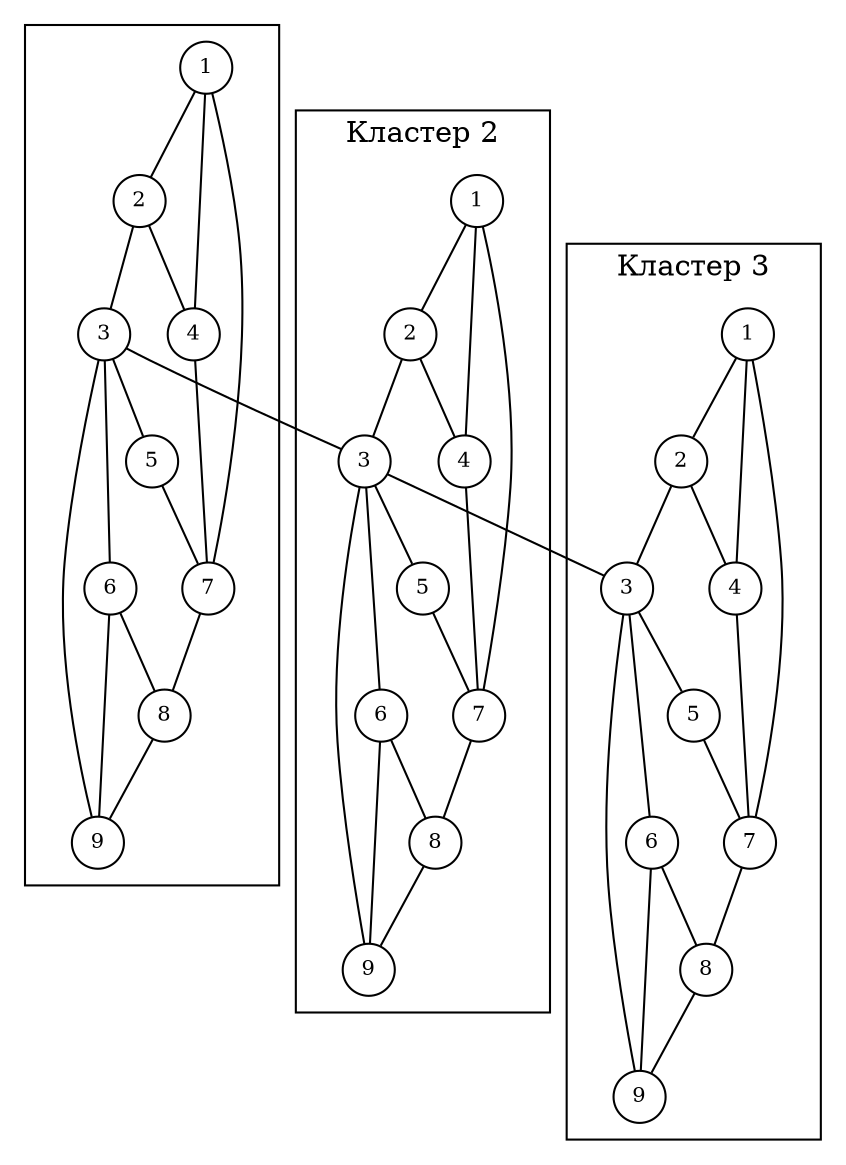 graph {
	overlap=false;
	splines=true;
	node [
		shape=circle,
		fixedsize=true, # don't allow nodes to change sizes dynamically
		width=0.35, # relative to the underlying coordinate grid?
		color="black", # node border color (X11 or HTML colors)
		fillcolor="white", # node fill color (X11 or HTML colors)
		style="filled,solid",
		fontsize=10
	]

	1.1 [pos="0,2!", label="1"];
	1.2 [pos="1,2!", label="2"];
	1.3 [pos="2,2!", label="3"];
	1.4 [pos="0,1!", label="4"];
	1.5 [pos="1,1!", label="5"];
	1.6 [pos="2,1!", label="6"];
	1.7 [pos="0,0!", label="7"];
	1.8 [pos="1,0!", label="8"];
	1.9 [pos="2,0!", label="9"];
	subgraph cluster1 {
		1.1 -- { 1.2 1.4 1.7};
		1.2 -- { 1.4 1.3 };
		1.3 -- { 1.5 1.6 1.9 } ;
		1.4 -- { 1.7 } ;
		1.5 -- { 1.7 } ;
		1.6 -- { 1.8 1.9} ;
		1.7 -- { 1.8 } ;
		1.8 -- { 1.9 } ;
		1.9 -- {}
	}

	2.1 [pos="0,2!", label="1"];
	2.2 [pos="1,2!", label="2"];
	2.3 [pos="2,2!", label="3"];
	2.4 [pos="0,1!", label="4"];
	2.5 [pos="1,1!", label="5"];
	2.6 [pos="2,1!", label="6"];
	2.7 [pos="0,0!", label="7"];
	2.8 [pos="1,0!", label="8"];
	2.9 [pos="2,0!", label="9"];
	subgraph cluster2 {
		label="Кластер 2";
		2.1 -- { 2.2 2.4 2.7};
		2.2 -- { 2.4 2.3 };
		2.3 -- { 2.5 2.6 2.9 } ;
		2.4 -- { 2.7 } ;
		2.5 -- { 2.7 } ;
		2.6 -- { 2.8 2.9} ;
		2.7 -- { 2.8 } ;
		2.8 -- { 2.9 } ;
		2.9 -- {}
	}

	3.1 [pos="0,2!", label="1"];
	3.2 [pos="1,2!", label="2"];
	3.3 [pos="2,2!", label="3"];
	3.4 [pos="0,1!", label="4"];
	3.5 [pos="1,1!", label="5"];
	3.6 [pos="2,1!", label="6"];
	3.7 [pos="0,0!", label="7"];
	3.8 [pos="1,0!", label="8"];
	3.9 [pos="2,0!", label="9"];
	subgraph cluster3 {
		label="Кластер 3";
		3.1 -- { 3.2 3.4 3.7};
		3.2 -- { 3.4 3.3 };
		3.3 -- { 3.5 3.6 3.9 } ;
		3.4 -- { 3.7 } ;
		3.5 -- { 3.7 } ;
		3.6 -- { 3.8 3.9} ;
		3.7 -- { 3.8 } ;
		3.8 -- { 3.9 } ;
		3.9 -- {}
	}

	1.3 -- 2.3;
	2.3 -- 3.3;
}
